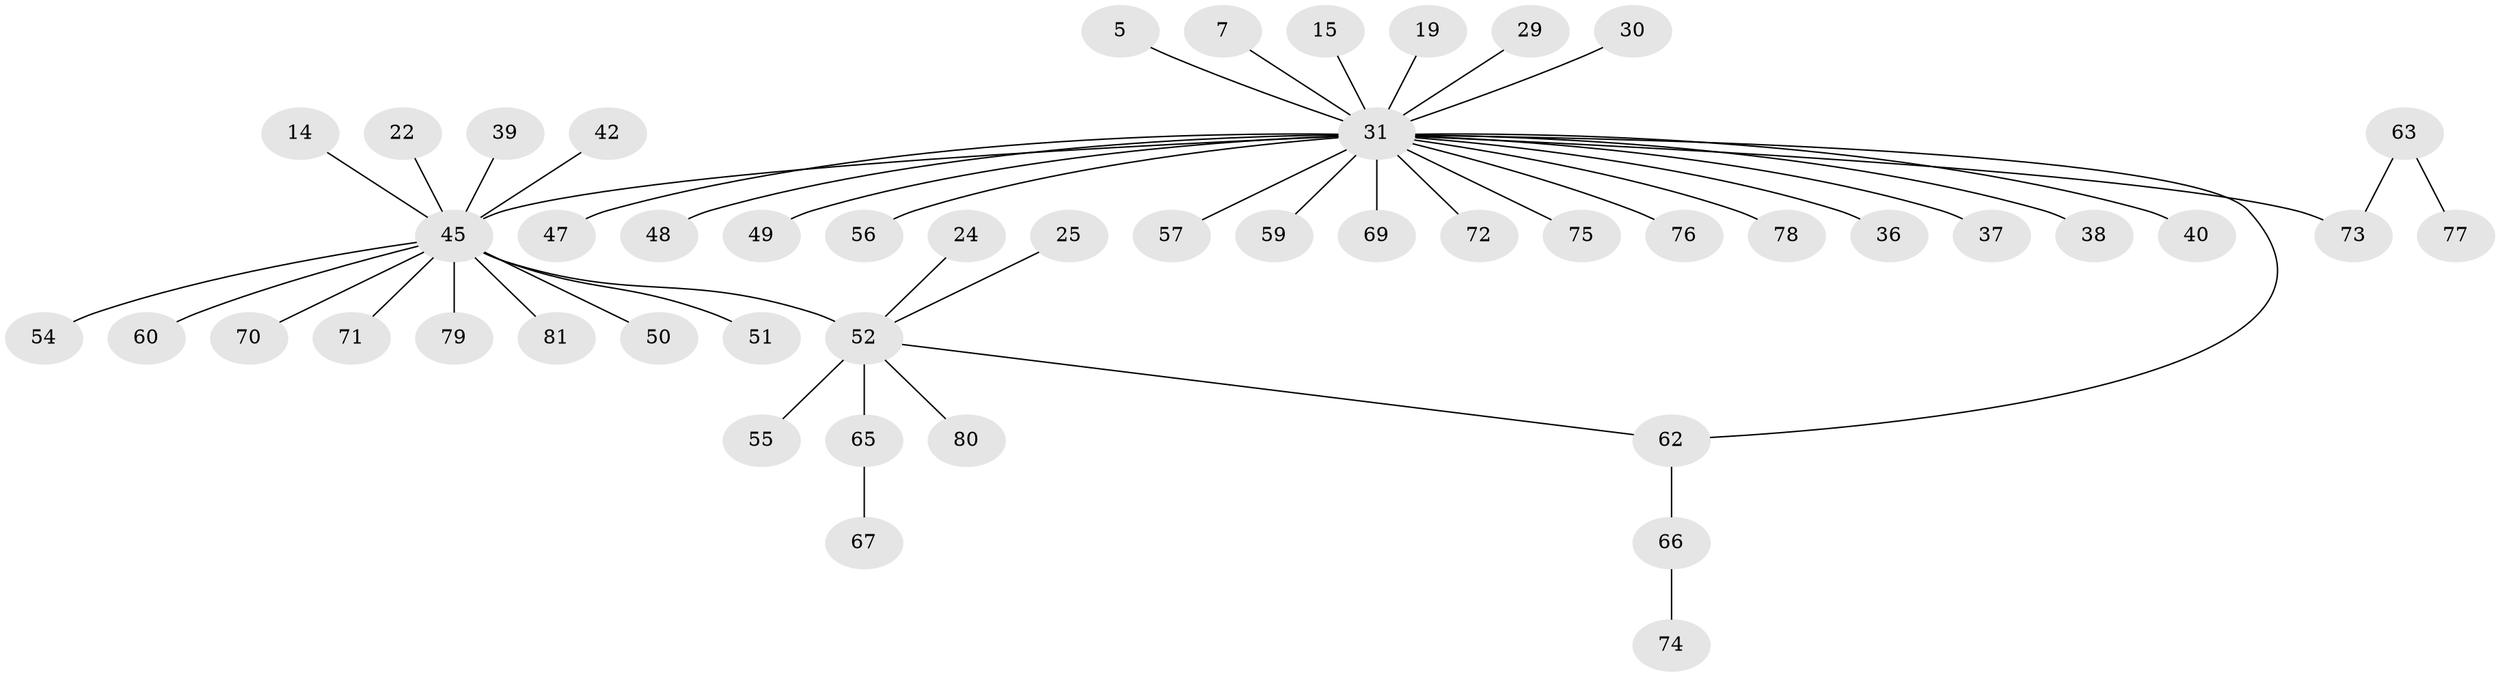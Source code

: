 // original degree distribution, {4: 0.04938271604938271, 5: 0.04938271604938271, 12: 0.012345679012345678, 9: 0.012345679012345678, 1: 0.5679012345679012, 6: 0.037037037037037035, 3: 0.06172839506172839, 2: 0.18518518518518517, 7: 0.024691358024691357}
// Generated by graph-tools (version 1.1) at 2025/51/03/04/25 21:51:06]
// undirected, 48 vertices, 48 edges
graph export_dot {
graph [start="1"]
  node [color=gray90,style=filled];
  5;
  7;
  14;
  15;
  19;
  22;
  24;
  25;
  29 [super="+23"];
  30;
  31 [super="+10+9"];
  36;
  37;
  38 [super="+35"];
  39;
  40;
  42;
  45 [super="+17+32+41"];
  47;
  48;
  49;
  50;
  51;
  52 [super="+43+21"];
  54;
  55;
  56;
  57;
  59;
  60;
  62 [super="+28+44+58"];
  63;
  65 [super="+64"];
  66;
  67;
  69 [super="+27+68"];
  70 [super="+46"];
  71;
  72;
  73 [super="+61"];
  74;
  75;
  76;
  77;
  78 [super="+33"];
  79;
  80;
  81;
  5 -- 31;
  7 -- 31;
  14 -- 45;
  15 -- 31;
  19 -- 31;
  22 -- 45;
  24 -- 52;
  25 -- 52;
  29 -- 31;
  30 -- 31;
  31 -- 47;
  31 -- 37;
  31 -- 72;
  31 -- 48;
  31 -- 49;
  31 -- 56;
  31 -- 57;
  31 -- 75;
  31 -- 76;
  31 -- 36;
  31 -- 40;
  31 -- 59;
  31 -- 45 [weight=5];
  31 -- 62;
  31 -- 69 [weight=2];
  31 -- 73;
  31 -- 78;
  31 -- 38;
  39 -- 45;
  42 -- 45;
  45 -- 50;
  45 -- 52 [weight=4];
  45 -- 81;
  45 -- 51;
  45 -- 60;
  45 -- 71;
  45 -- 79;
  45 -- 54;
  45 -- 70;
  52 -- 62;
  52 -- 80;
  52 -- 55;
  52 -- 65;
  62 -- 66;
  63 -- 77;
  63 -- 73;
  65 -- 67;
  66 -- 74;
}
